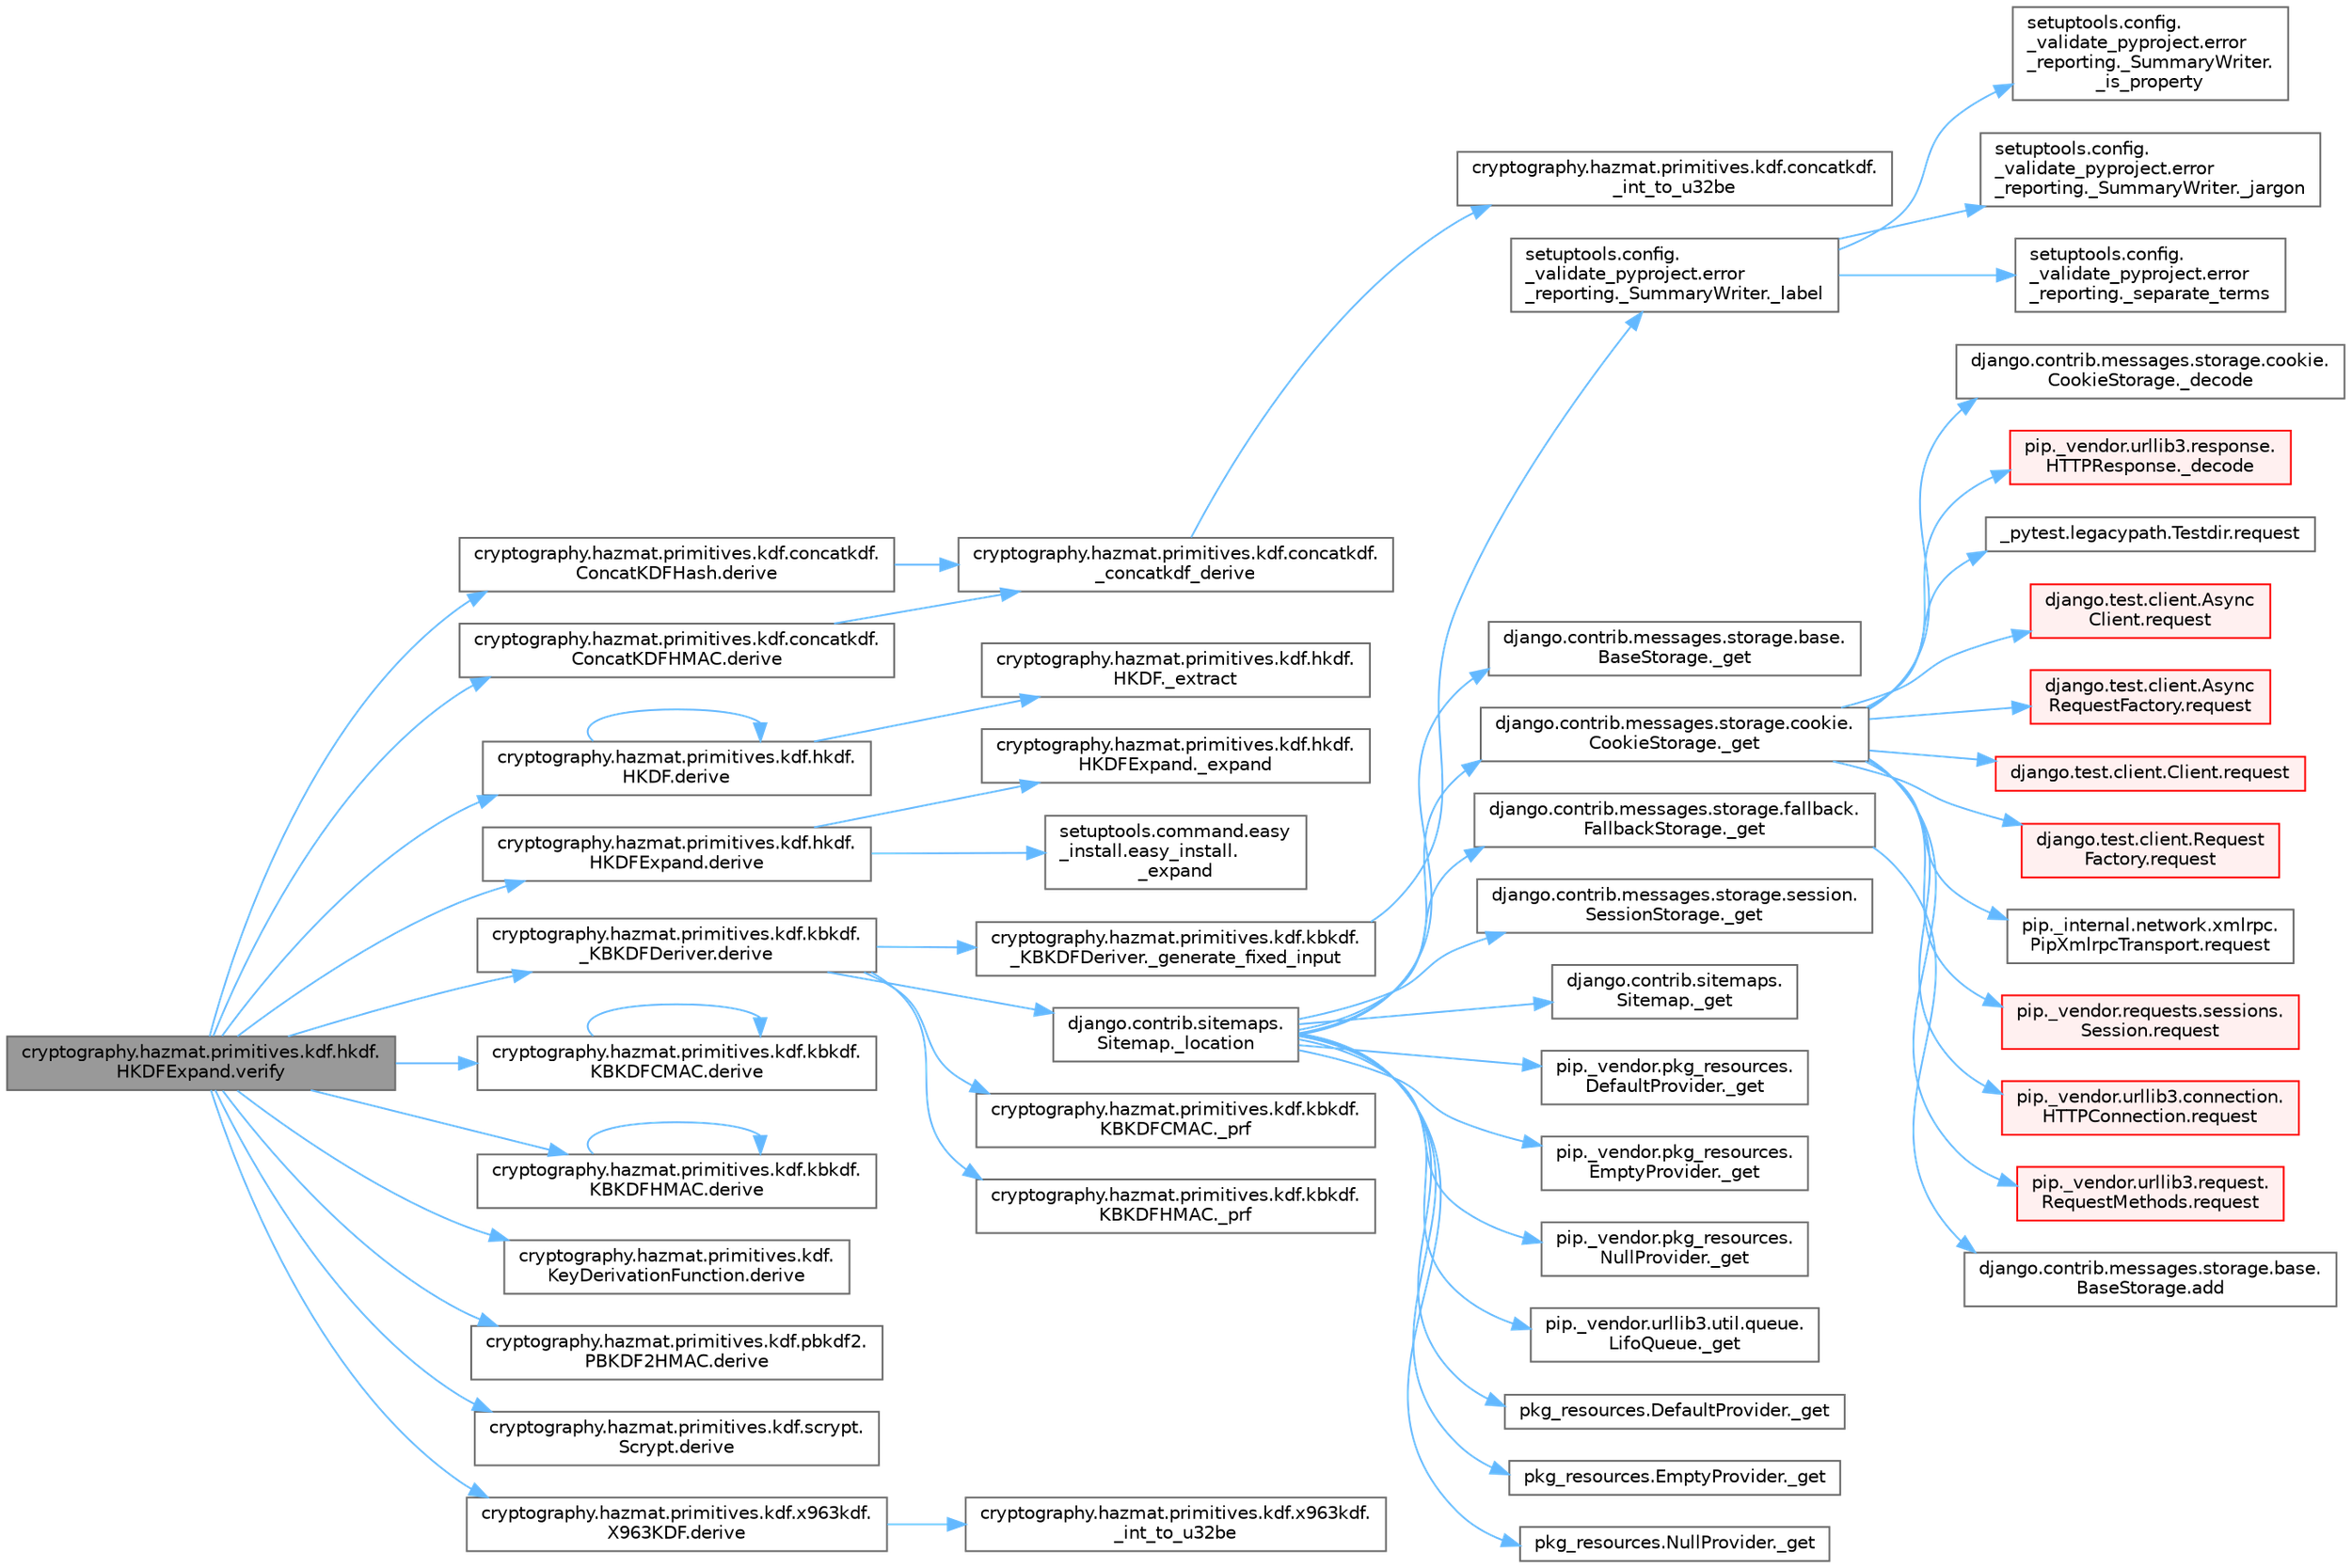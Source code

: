 digraph "cryptography.hazmat.primitives.kdf.hkdf.HKDFExpand.verify"
{
 // LATEX_PDF_SIZE
  bgcolor="transparent";
  edge [fontname=Helvetica,fontsize=10,labelfontname=Helvetica,labelfontsize=10];
  node [fontname=Helvetica,fontsize=10,shape=box,height=0.2,width=0.4];
  rankdir="LR";
  Node1 [id="Node000001",label="cryptography.hazmat.primitives.kdf.hkdf.\lHKDFExpand.verify",height=0.2,width=0.4,color="gray40", fillcolor="grey60", style="filled", fontcolor="black",tooltip=" "];
  Node1 -> Node2 [id="edge1_Node000001_Node000002",color="steelblue1",style="solid",tooltip=" "];
  Node2 [id="Node000002",label="cryptography.hazmat.primitives.kdf.concatkdf.\lConcatKDFHash.derive",height=0.2,width=0.4,color="grey40", fillcolor="white", style="filled",URL="$classcryptography_1_1hazmat_1_1primitives_1_1kdf_1_1concatkdf_1_1_concat_k_d_f_hash.html#a44d18d3fe34cc688f5dcf165b355d963",tooltip=" "];
  Node2 -> Node3 [id="edge2_Node000002_Node000003",color="steelblue1",style="solid",tooltip=" "];
  Node3 [id="Node000003",label="cryptography.hazmat.primitives.kdf.concatkdf.\l_concatkdf_derive",height=0.2,width=0.4,color="grey40", fillcolor="white", style="filled",URL="$namespacecryptography_1_1hazmat_1_1primitives_1_1kdf_1_1concatkdf.html#ac45bd04fd38ea3c3c521762fbdc49508",tooltip=" "];
  Node3 -> Node4 [id="edge3_Node000003_Node000004",color="steelblue1",style="solid",tooltip=" "];
  Node4 [id="Node000004",label="cryptography.hazmat.primitives.kdf.concatkdf.\l_int_to_u32be",height=0.2,width=0.4,color="grey40", fillcolor="white", style="filled",URL="$namespacecryptography_1_1hazmat_1_1primitives_1_1kdf_1_1concatkdf.html#aa160b06bf720025119e99313c81897d0",tooltip=" "];
  Node1 -> Node5 [id="edge4_Node000001_Node000005",color="steelblue1",style="solid",tooltip=" "];
  Node5 [id="Node000005",label="cryptography.hazmat.primitives.kdf.concatkdf.\lConcatKDFHMAC.derive",height=0.2,width=0.4,color="grey40", fillcolor="white", style="filled",URL="$classcryptography_1_1hazmat_1_1primitives_1_1kdf_1_1concatkdf_1_1_concat_k_d_f_h_m_a_c.html#aa537e669687984cd7be24031f351f2d5",tooltip=" "];
  Node5 -> Node3 [id="edge5_Node000005_Node000003",color="steelblue1",style="solid",tooltip=" "];
  Node1 -> Node6 [id="edge6_Node000001_Node000006",color="steelblue1",style="solid",tooltip=" "];
  Node6 [id="Node000006",label="cryptography.hazmat.primitives.kdf.hkdf.\lHKDF.derive",height=0.2,width=0.4,color="grey40", fillcolor="white", style="filled",URL="$classcryptography_1_1hazmat_1_1primitives_1_1kdf_1_1hkdf_1_1_h_k_d_f.html#a3d2fc2c2156fbd9b6952d8834f0f512a",tooltip=" "];
  Node6 -> Node7 [id="edge7_Node000006_Node000007",color="steelblue1",style="solid",tooltip=" "];
  Node7 [id="Node000007",label="cryptography.hazmat.primitives.kdf.hkdf.\lHKDF._extract",height=0.2,width=0.4,color="grey40", fillcolor="white", style="filled",URL="$classcryptography_1_1hazmat_1_1primitives_1_1kdf_1_1hkdf_1_1_h_k_d_f.html#af98e7ebd7f108bebd11e195d48d19c71",tooltip=" "];
  Node6 -> Node6 [id="edge8_Node000006_Node000006",color="steelblue1",style="solid",tooltip=" "];
  Node1 -> Node8 [id="edge9_Node000001_Node000008",color="steelblue1",style="solid",tooltip=" "];
  Node8 [id="Node000008",label="cryptography.hazmat.primitives.kdf.hkdf.\lHKDFExpand.derive",height=0.2,width=0.4,color="grey40", fillcolor="white", style="filled",URL="$classcryptography_1_1hazmat_1_1primitives_1_1kdf_1_1hkdf_1_1_h_k_d_f_expand.html#aeff89a407de473d85cb10f0ad72cd305",tooltip=" "];
  Node8 -> Node9 [id="edge10_Node000008_Node000009",color="steelblue1",style="solid",tooltip=" "];
  Node9 [id="Node000009",label="cryptography.hazmat.primitives.kdf.hkdf.\lHKDFExpand._expand",height=0.2,width=0.4,color="grey40", fillcolor="white", style="filled",URL="$classcryptography_1_1hazmat_1_1primitives_1_1kdf_1_1hkdf_1_1_h_k_d_f_expand.html#ae4930b1db257db101a9caafcfe39ae6d",tooltip=" "];
  Node8 -> Node10 [id="edge11_Node000008_Node000010",color="steelblue1",style="solid",tooltip=" "];
  Node10 [id="Node000010",label="setuptools.command.easy\l_install.easy_install.\l_expand",height=0.2,width=0.4,color="grey40", fillcolor="white", style="filled",URL="$classsetuptools_1_1command_1_1easy__install_1_1easy__install.html#a4a064bcd62298040ff3a92775853a586",tooltip=" "];
  Node1 -> Node11 [id="edge12_Node000001_Node000011",color="steelblue1",style="solid",tooltip=" "];
  Node11 [id="Node000011",label="cryptography.hazmat.primitives.kdf.kbkdf.\l_KBKDFDeriver.derive",height=0.2,width=0.4,color="grey40", fillcolor="white", style="filled",URL="$classcryptography_1_1hazmat_1_1primitives_1_1kdf_1_1kbkdf_1_1___k_b_k_d_f_deriver.html#a44ae0bc2dd2e2a18aff4870c69dfcf14",tooltip=" "];
  Node11 -> Node12 [id="edge13_Node000011_Node000012",color="steelblue1",style="solid",tooltip=" "];
  Node12 [id="Node000012",label="cryptography.hazmat.primitives.kdf.kbkdf.\l_KBKDFDeriver._generate_fixed_input",height=0.2,width=0.4,color="grey40", fillcolor="white", style="filled",URL="$classcryptography_1_1hazmat_1_1primitives_1_1kdf_1_1kbkdf_1_1___k_b_k_d_f_deriver.html#ae29dbef94394d2d3989c6a58e3390a30",tooltip=" "];
  Node12 -> Node13 [id="edge14_Node000012_Node000013",color="steelblue1",style="solid",tooltip=" "];
  Node13 [id="Node000013",label="setuptools.config.\l_validate_pyproject.error\l_reporting._SummaryWriter._label",height=0.2,width=0.4,color="grey40", fillcolor="white", style="filled",URL="$classsetuptools_1_1config_1_1__validate__pyproject_1_1error__reporting_1_1___summary_writer.html#a12c732ecc58a8f02077dc15148a44b86",tooltip=" "];
  Node13 -> Node14 [id="edge15_Node000013_Node000014",color="steelblue1",style="solid",tooltip=" "];
  Node14 [id="Node000014",label="setuptools.config.\l_validate_pyproject.error\l_reporting._SummaryWriter.\l_is_property",height=0.2,width=0.4,color="grey40", fillcolor="white", style="filled",URL="$classsetuptools_1_1config_1_1__validate__pyproject_1_1error__reporting_1_1___summary_writer.html#a7d29a93ebbdc589b63ca5913cb922f83",tooltip=" "];
  Node13 -> Node15 [id="edge16_Node000013_Node000015",color="steelblue1",style="solid",tooltip=" "];
  Node15 [id="Node000015",label="setuptools.config.\l_validate_pyproject.error\l_reporting._SummaryWriter._jargon",height=0.2,width=0.4,color="grey40", fillcolor="white", style="filled",URL="$classsetuptools_1_1config_1_1__validate__pyproject_1_1error__reporting_1_1___summary_writer.html#adec7b12d37348db1a45ff40bc52ea73a",tooltip=" "];
  Node13 -> Node16 [id="edge17_Node000013_Node000016",color="steelblue1",style="solid",tooltip=" "];
  Node16 [id="Node000016",label="setuptools.config.\l_validate_pyproject.error\l_reporting._separate_terms",height=0.2,width=0.4,color="grey40", fillcolor="white", style="filled",URL="$namespacesetuptools_1_1config_1_1__validate__pyproject_1_1error__reporting.html#a2238dfe39e8fe6c652f9e58063a08a2a",tooltip=" "];
  Node11 -> Node17 [id="edge18_Node000011_Node000017",color="steelblue1",style="solid",tooltip=" "];
  Node17 [id="Node000017",label="django.contrib.sitemaps.\lSitemap._location",height=0.2,width=0.4,color="grey40", fillcolor="white", style="filled",URL="$classdjango_1_1contrib_1_1sitemaps_1_1_sitemap.html#ad4d48aad160bd294701d80a07987fc7b",tooltip=" "];
  Node17 -> Node18 [id="edge19_Node000017_Node000018",color="steelblue1",style="solid",tooltip=" "];
  Node18 [id="Node000018",label="django.contrib.messages.storage.base.\lBaseStorage._get",height=0.2,width=0.4,color="grey40", fillcolor="white", style="filled",URL="$classdjango_1_1contrib_1_1messages_1_1storage_1_1base_1_1_base_storage.html#a3d2749021b22c9e5f32af8b23feae3f1",tooltip=" "];
  Node17 -> Node19 [id="edge20_Node000017_Node000019",color="steelblue1",style="solid",tooltip=" "];
  Node19 [id="Node000019",label="django.contrib.messages.storage.cookie.\lCookieStorage._get",height=0.2,width=0.4,color="grey40", fillcolor="white", style="filled",URL="$classdjango_1_1contrib_1_1messages_1_1storage_1_1cookie_1_1_cookie_storage.html#a39d084f6072109675c9ef06c047174e8",tooltip=" "];
  Node19 -> Node20 [id="edge21_Node000019_Node000020",color="steelblue1",style="solid",tooltip=" "];
  Node20 [id="Node000020",label="django.contrib.messages.storage.cookie.\lCookieStorage._decode",height=0.2,width=0.4,color="grey40", fillcolor="white", style="filled",URL="$classdjango_1_1contrib_1_1messages_1_1storage_1_1cookie_1_1_cookie_storage.html#a1fc553aa4b81b9844a8ab48cb7d5f59a",tooltip=" "];
  Node19 -> Node21 [id="edge22_Node000019_Node000021",color="steelblue1",style="solid",tooltip=" "];
  Node21 [id="Node000021",label="pip._vendor.urllib3.response.\lHTTPResponse._decode",height=0.2,width=0.4,color="red", fillcolor="#FFF0F0", style="filled",URL="$classpip_1_1__vendor_1_1urllib3_1_1response_1_1_h_t_t_p_response.html#a8678676b28422ac1205fd245662f6a2c",tooltip=" "];
  Node19 -> Node25 [id="edge23_Node000019_Node000025",color="steelblue1",style="solid",tooltip=" "];
  Node25 [id="Node000025",label="_pytest.legacypath.Testdir.request",height=0.2,width=0.4,color="grey40", fillcolor="white", style="filled",URL="$class__pytest_1_1legacypath_1_1_testdir.html#a0e10c900efcd764da85254119e4d64c4",tooltip=" "];
  Node19 -> Node26 [id="edge24_Node000019_Node000026",color="steelblue1",style="solid",tooltip=" "];
  Node26 [id="Node000026",label="django.test.client.Async\lClient.request",height=0.2,width=0.4,color="red", fillcolor="#FFF0F0", style="filled",URL="$classdjango_1_1test_1_1client_1_1_async_client.html#a891cc2f6b81dcf3583bbbde8d21a713a",tooltip=" "];
  Node19 -> Node28 [id="edge25_Node000019_Node000028",color="steelblue1",style="solid",tooltip=" "];
  Node28 [id="Node000028",label="django.test.client.Async\lRequestFactory.request",height=0.2,width=0.4,color="red", fillcolor="#FFF0F0", style="filled",URL="$classdjango_1_1test_1_1client_1_1_async_request_factory.html#aab026845547a4c2d9203b8710b90f6cd",tooltip=" "];
  Node19 -> Node29 [id="edge26_Node000019_Node000029",color="steelblue1",style="solid",tooltip=" "];
  Node29 [id="Node000029",label="django.test.client.Client.request",height=0.2,width=0.4,color="red", fillcolor="#FFF0F0", style="filled",URL="$classdjango_1_1test_1_1client_1_1_client.html#a2f51c5251142ab6503937051936e33fa",tooltip=" "];
  Node19 -> Node887 [id="edge27_Node000019_Node000887",color="steelblue1",style="solid",tooltip=" "];
  Node887 [id="Node000887",label="django.test.client.Request\lFactory.request",height=0.2,width=0.4,color="red", fillcolor="#FFF0F0", style="filled",URL="$classdjango_1_1test_1_1client_1_1_request_factory.html#adae411ab0df6839c5364b647e4dc63ad",tooltip=" "];
  Node19 -> Node888 [id="edge28_Node000019_Node000888",color="steelblue1",style="solid",tooltip=" "];
  Node888 [id="Node000888",label="pip._internal.network.xmlrpc.\lPipXmlrpcTransport.request",height=0.2,width=0.4,color="grey40", fillcolor="white", style="filled",URL="$classpip_1_1__internal_1_1network_1_1xmlrpc_1_1_pip_xmlrpc_transport.html#a91d1ed180fbf8bcc25f6747a72614c5f",tooltip=" "];
  Node19 -> Node889 [id="edge29_Node000019_Node000889",color="steelblue1",style="solid",tooltip=" "];
  Node889 [id="Node000889",label="pip._vendor.requests.sessions.\lSession.request",height=0.2,width=0.4,color="red", fillcolor="#FFF0F0", style="filled",URL="$classpip_1_1__vendor_1_1requests_1_1sessions_1_1_session.html#a3dddfa16e93faa1a1a553936d913482b",tooltip=" "];
  Node19 -> Node1291 [id="edge30_Node000019_Node001291",color="steelblue1",style="solid",tooltip=" "];
  Node1291 [id="Node001291",label="pip._vendor.urllib3.connection.\lHTTPConnection.request",height=0.2,width=0.4,color="red", fillcolor="#FFF0F0", style="filled",URL="$classpip_1_1__vendor_1_1urllib3_1_1connection_1_1_h_t_t_p_connection.html#a67e552c4d242e4169bdf7319269a417f",tooltip=" "];
  Node19 -> Node1293 [id="edge31_Node000019_Node001293",color="steelblue1",style="solid",tooltip=" "];
  Node1293 [id="Node001293",label="pip._vendor.urllib3.request.\lRequestMethods.request",height=0.2,width=0.4,color="red", fillcolor="#FFF0F0", style="filled",URL="$classpip_1_1__vendor_1_1urllib3_1_1request_1_1_request_methods.html#a73541f2f0edc7df7413b043e33c69e7f",tooltip=" "];
  Node17 -> Node867 [id="edge32_Node000017_Node000867",color="steelblue1",style="solid",tooltip=" "];
  Node867 [id="Node000867",label="django.contrib.messages.storage.fallback.\lFallbackStorage._get",height=0.2,width=0.4,color="grey40", fillcolor="white", style="filled",URL="$classdjango_1_1contrib_1_1messages_1_1storage_1_1fallback_1_1_fallback_storage.html#a868fecdc6202920df6e41e4e2cdb5ed2",tooltip=" "];
  Node867 -> Node868 [id="edge33_Node000867_Node000868",color="steelblue1",style="solid",tooltip=" "];
  Node868 [id="Node000868",label="django.contrib.messages.storage.base.\lBaseStorage.add",height=0.2,width=0.4,color="grey40", fillcolor="white", style="filled",URL="$classdjango_1_1contrib_1_1messages_1_1storage_1_1base_1_1_base_storage.html#aafc1151a94b34b80803c99d883ca268c",tooltip=" "];
  Node17 -> Node869 [id="edge34_Node000017_Node000869",color="steelblue1",style="solid",tooltip=" "];
  Node869 [id="Node000869",label="django.contrib.messages.storage.session.\lSessionStorage._get",height=0.2,width=0.4,color="grey40", fillcolor="white", style="filled",URL="$classdjango_1_1contrib_1_1messages_1_1storage_1_1session_1_1_session_storage.html#ad3dc3100f2bb7bc5e7ff4db39177fb69",tooltip=" "];
  Node17 -> Node870 [id="edge35_Node000017_Node000870",color="steelblue1",style="solid",tooltip=" "];
  Node870 [id="Node000870",label="django.contrib.sitemaps.\lSitemap._get",height=0.2,width=0.4,color="grey40", fillcolor="white", style="filled",URL="$classdjango_1_1contrib_1_1sitemaps_1_1_sitemap.html#a73a81ce251424f3552779a860edc686c",tooltip=" "];
  Node17 -> Node871 [id="edge36_Node000017_Node000871",color="steelblue1",style="solid",tooltip=" "];
  Node871 [id="Node000871",label="pip._vendor.pkg_resources.\lDefaultProvider._get",height=0.2,width=0.4,color="grey40", fillcolor="white", style="filled",URL="$classpip_1_1__vendor_1_1pkg__resources_1_1_default_provider.html#a7587126d08fbd2559bbd44b4a919430c",tooltip=" "];
  Node17 -> Node872 [id="edge37_Node000017_Node000872",color="steelblue1",style="solid",tooltip=" "];
  Node872 [id="Node000872",label="pip._vendor.pkg_resources.\lEmptyProvider._get",height=0.2,width=0.4,color="grey40", fillcolor="white", style="filled",URL="$classpip_1_1__vendor_1_1pkg__resources_1_1_empty_provider.html#a4246472dcb9c365ab18f2f74389a1857",tooltip=" "];
  Node17 -> Node873 [id="edge38_Node000017_Node000873",color="steelblue1",style="solid",tooltip=" "];
  Node873 [id="Node000873",label="pip._vendor.pkg_resources.\lNullProvider._get",height=0.2,width=0.4,color="grey40", fillcolor="white", style="filled",URL="$classpip_1_1__vendor_1_1pkg__resources_1_1_null_provider.html#a1c67ea92ac58e123e3d5c21879edce06",tooltip=" "];
  Node17 -> Node874 [id="edge39_Node000017_Node000874",color="steelblue1",style="solid",tooltip=" "];
  Node874 [id="Node000874",label="pip._vendor.urllib3.util.queue.\lLifoQueue._get",height=0.2,width=0.4,color="grey40", fillcolor="white", style="filled",URL="$classpip_1_1__vendor_1_1urllib3_1_1util_1_1queue_1_1_lifo_queue.html#abd788668e68a54244b3047c67f9d3ca6",tooltip=" "];
  Node17 -> Node875 [id="edge40_Node000017_Node000875",color="steelblue1",style="solid",tooltip=" "];
  Node875 [id="Node000875",label="pkg_resources.DefaultProvider._get",height=0.2,width=0.4,color="grey40", fillcolor="white", style="filled",URL="$classpkg__resources_1_1_default_provider.html#ac2bf2a90dd08fdeab50a2401566375cc",tooltip=" "];
  Node17 -> Node876 [id="edge41_Node000017_Node000876",color="steelblue1",style="solid",tooltip=" "];
  Node876 [id="Node000876",label="pkg_resources.EmptyProvider._get",height=0.2,width=0.4,color="grey40", fillcolor="white", style="filled",URL="$classpkg__resources_1_1_empty_provider.html#a3e97cd87853d655c8e99803b2f86df7b",tooltip=" "];
  Node17 -> Node877 [id="edge42_Node000017_Node000877",color="steelblue1",style="solid",tooltip=" "];
  Node877 [id="Node000877",label="pkg_resources.NullProvider._get",height=0.2,width=0.4,color="grey40", fillcolor="white", style="filled",URL="$classpkg__resources_1_1_null_provider.html#a9d221615e0688c8b24ba1d9001ccc232",tooltip=" "];
  Node11 -> Node4523 [id="edge43_Node000011_Node004523",color="steelblue1",style="solid",tooltip=" "];
  Node4523 [id="Node004523",label="cryptography.hazmat.primitives.kdf.kbkdf.\lKBKDFCMAC._prf",height=0.2,width=0.4,color="grey40", fillcolor="white", style="filled",URL="$classcryptography_1_1hazmat_1_1primitives_1_1kdf_1_1kbkdf_1_1_k_b_k_d_f_c_m_a_c.html#a2f85a688c9c6abfdc798c91cd700113f",tooltip=" "];
  Node11 -> Node4524 [id="edge44_Node000011_Node004524",color="steelblue1",style="solid",tooltip=" "];
  Node4524 [id="Node004524",label="cryptography.hazmat.primitives.kdf.kbkdf.\lKBKDFHMAC._prf",height=0.2,width=0.4,color="grey40", fillcolor="white", style="filled",URL="$classcryptography_1_1hazmat_1_1primitives_1_1kdf_1_1kbkdf_1_1_k_b_k_d_f_h_m_a_c.html#a23527e625877b51e6a0729c39d060c62",tooltip=" "];
  Node1 -> Node901 [id="edge45_Node000001_Node000901",color="steelblue1",style="solid",tooltip=" "];
  Node901 [id="Node000901",label="cryptography.hazmat.primitives.kdf.kbkdf.\lKBKDFCMAC.derive",height=0.2,width=0.4,color="grey40", fillcolor="white", style="filled",URL="$classcryptography_1_1hazmat_1_1primitives_1_1kdf_1_1kbkdf_1_1_k_b_k_d_f_c_m_a_c.html#ac040895924da82a926bd0981fa08d1e2",tooltip=" "];
  Node901 -> Node901 [id="edge46_Node000901_Node000901",color="steelblue1",style="solid",tooltip=" "];
  Node1 -> Node902 [id="edge47_Node000001_Node000902",color="steelblue1",style="solid",tooltip=" "];
  Node902 [id="Node000902",label="cryptography.hazmat.primitives.kdf.kbkdf.\lKBKDFHMAC.derive",height=0.2,width=0.4,color="grey40", fillcolor="white", style="filled",URL="$classcryptography_1_1hazmat_1_1primitives_1_1kdf_1_1kbkdf_1_1_k_b_k_d_f_h_m_a_c.html#ad4342fcf370fd274375244df356d0f89",tooltip=" "];
  Node902 -> Node902 [id="edge48_Node000902_Node000902",color="steelblue1",style="solid",tooltip=" "];
  Node1 -> Node903 [id="edge49_Node000001_Node000903",color="steelblue1",style="solid",tooltip=" "];
  Node903 [id="Node000903",label="cryptography.hazmat.primitives.kdf.\lKeyDerivationFunction.derive",height=0.2,width=0.4,color="grey40", fillcolor="white", style="filled",URL="$classcryptography_1_1hazmat_1_1primitives_1_1kdf_1_1_key_derivation_function.html#a19889717e78ad04d5675d93e37a8a1d7",tooltip=" "];
  Node1 -> Node904 [id="edge50_Node000001_Node000904",color="steelblue1",style="solid",tooltip=" "];
  Node904 [id="Node000904",label="cryptography.hazmat.primitives.kdf.pbkdf2.\lPBKDF2HMAC.derive",height=0.2,width=0.4,color="grey40", fillcolor="white", style="filled",URL="$classcryptography_1_1hazmat_1_1primitives_1_1kdf_1_1pbkdf2_1_1_p_b_k_d_f2_h_m_a_c.html#aaef70d94feb1f2afaa62bd1c6ce2c6a9",tooltip=" "];
  Node1 -> Node905 [id="edge51_Node000001_Node000905",color="steelblue1",style="solid",tooltip=" "];
  Node905 [id="Node000905",label="cryptography.hazmat.primitives.kdf.scrypt.\lScrypt.derive",height=0.2,width=0.4,color="grey40", fillcolor="white", style="filled",URL="$classcryptography_1_1hazmat_1_1primitives_1_1kdf_1_1scrypt_1_1_scrypt.html#a021258f122356cc14665edee4504fa8f",tooltip=" "];
  Node1 -> Node906 [id="edge52_Node000001_Node000906",color="steelblue1",style="solid",tooltip=" "];
  Node906 [id="Node000906",label="cryptography.hazmat.primitives.kdf.x963kdf.\lX963KDF.derive",height=0.2,width=0.4,color="grey40", fillcolor="white", style="filled",URL="$classcryptography_1_1hazmat_1_1primitives_1_1kdf_1_1x963kdf_1_1_x963_k_d_f.html#a92818b511af85ebc1c347a4a4fa2b3ed",tooltip=" "];
  Node906 -> Node907 [id="edge53_Node000906_Node000907",color="steelblue1",style="solid",tooltip=" "];
  Node907 [id="Node000907",label="cryptography.hazmat.primitives.kdf.x963kdf.\l_int_to_u32be",height=0.2,width=0.4,color="grey40", fillcolor="white", style="filled",URL="$namespacecryptography_1_1hazmat_1_1primitives_1_1kdf_1_1x963kdf.html#a63bdb7e8add50e3d5d53bdc662eac9d0",tooltip=" "];
}

